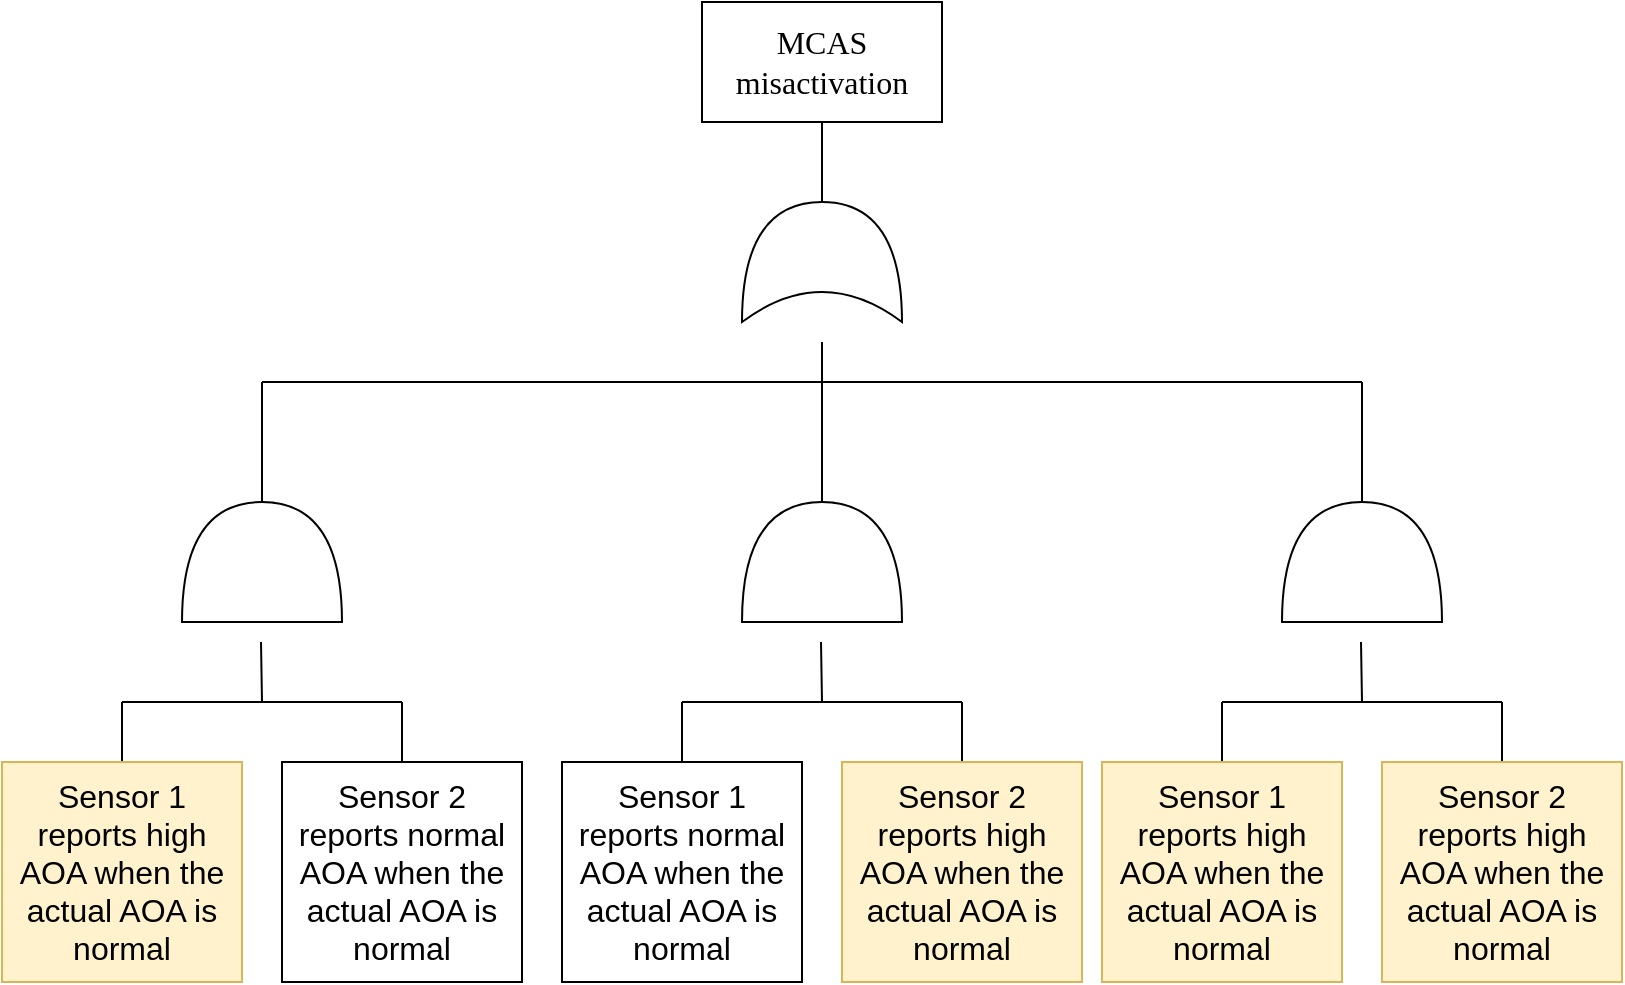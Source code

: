 <mxfile version="24.2.5" type="device" pages="6">
  <diagram id="yz7HEXJvK4F-3w6UdYOl" name="第 1 页">
    <mxGraphModel dx="1242" dy="750" grid="1" gridSize="10" guides="1" tooltips="1" connect="1" arrows="1" fold="1" page="1" pageScale="1" pageWidth="827" pageHeight="1169" math="0" shadow="0">
      <root>
        <mxCell id="0" />
        <mxCell id="1" parent="0" />
        <mxCell id="16" style="edgeStyle=none;html=1;exitX=1;exitY=0.5;exitDx=0;exitDy=0;exitPerimeter=0;endArrow=none;endFill=0;" parent="1" source="2" edge="1">
          <mxGeometry relative="1" as="geometry">
            <mxPoint x="420" y="90" as="targetPoint" />
          </mxGeometry>
        </mxCell>
        <mxCell id="2" value="" style="shape=xor;whiteSpace=wrap;html=1;direction=north;" parent="1" vertex="1">
          <mxGeometry x="380" y="130" width="80" height="60" as="geometry" />
        </mxCell>
        <mxCell id="5" style="edgeStyle=none;html=1;exitX=1;exitY=0.5;exitDx=0;exitDy=0;exitPerimeter=0;endArrow=none;endFill=0;" parent="1" source="3" edge="1">
          <mxGeometry relative="1" as="geometry">
            <mxPoint x="140" y="220" as="targetPoint" />
          </mxGeometry>
        </mxCell>
        <mxCell id="3" value="" style="shape=or;whiteSpace=wrap;html=1;direction=north;" parent="1" vertex="1">
          <mxGeometry x="100" y="280" width="80" height="60" as="geometry" />
        </mxCell>
        <mxCell id="7" value="" style="endArrow=none;html=1;" parent="1" edge="1">
          <mxGeometry width="50" height="50" relative="1" as="geometry">
            <mxPoint x="140" y="220" as="sourcePoint" />
            <mxPoint x="690" y="220" as="targetPoint" />
          </mxGeometry>
        </mxCell>
        <mxCell id="13" style="edgeStyle=none;html=1;exitX=1;exitY=0.5;exitDx=0;exitDy=0;exitPerimeter=0;endArrow=none;endFill=0;" parent="1" source="12" edge="1">
          <mxGeometry relative="1" as="geometry">
            <mxPoint x="690" y="220" as="targetPoint" />
          </mxGeometry>
        </mxCell>
        <mxCell id="12" value="" style="shape=or;whiteSpace=wrap;html=1;direction=north;" parent="1" vertex="1">
          <mxGeometry x="650" y="280" width="80" height="60" as="geometry" />
        </mxCell>
        <mxCell id="15" style="edgeStyle=none;html=1;exitX=1;exitY=0.5;exitDx=0;exitDy=0;exitPerimeter=0;endArrow=none;endFill=0;" parent="1" source="14" edge="1">
          <mxGeometry relative="1" as="geometry">
            <mxPoint x="420" y="200" as="targetPoint" />
          </mxGeometry>
        </mxCell>
        <mxCell id="14" value="" style="shape=or;whiteSpace=wrap;html=1;direction=north;" parent="1" vertex="1">
          <mxGeometry x="380" y="280" width="80" height="60" as="geometry" />
        </mxCell>
        <mxCell id="17" value="&lt;div style=&quot;&quot;&gt;&lt;span style=&quot;font-size: 12pt; font-family: Calibri;&quot;&gt;MCAS mis&lt;/span&gt;&lt;span style=&quot;font-family: Calibri; font-size: 12pt;&quot;&gt;activation&lt;/span&gt;&lt;/div&gt;" style="rounded=0;whiteSpace=wrap;html=1;align=center;" parent="1" vertex="1">
          <mxGeometry x="360" y="30" width="120" height="60" as="geometry" />
        </mxCell>
        <mxCell id="19" style="edgeStyle=none;html=1;exitX=0.5;exitY=0;exitDx=0;exitDy=0;endArrow=none;endFill=0;" parent="1" source="18" edge="1">
          <mxGeometry relative="1" as="geometry">
            <mxPoint x="70" y="380" as="targetPoint" />
          </mxGeometry>
        </mxCell>
        <mxCell id="18" value="&lt;font style=&quot;font-size: 16px;&quot;&gt;Sensor 1 reports high AOA when the actual AOA is normal&lt;/font&gt;" style="rounded=0;whiteSpace=wrap;html=1;fillColor=#fff2cc;strokeColor=#d6b656;" parent="1" vertex="1">
          <mxGeometry x="10" y="410" width="120" height="110" as="geometry" />
        </mxCell>
        <mxCell id="20" value="" style="endArrow=none;html=1;" parent="1" edge="1">
          <mxGeometry width="50" height="50" relative="1" as="geometry">
            <mxPoint x="70" y="380" as="sourcePoint" />
            <mxPoint x="210" y="380" as="targetPoint" />
            <Array as="points">
              <mxPoint x="140" y="380" />
            </Array>
          </mxGeometry>
        </mxCell>
        <mxCell id="22" style="edgeStyle=none;html=1;exitX=0.5;exitY=0;exitDx=0;exitDy=0;endArrow=none;endFill=0;" parent="1" source="21" edge="1">
          <mxGeometry relative="1" as="geometry">
            <mxPoint x="210" y="380" as="targetPoint" />
          </mxGeometry>
        </mxCell>
        <mxCell id="21" value="&lt;span style=&quot;font-size: 16px;&quot;&gt;Sensor 2 reports normal AOA when the actual AOA is normal&lt;/span&gt;" style="rounded=0;whiteSpace=wrap;html=1;" parent="1" vertex="1">
          <mxGeometry x="150" y="410" width="120" height="110" as="geometry" />
        </mxCell>
        <mxCell id="25" value="" style="endArrow=none;html=1;" parent="1" edge="1">
          <mxGeometry width="50" height="50" relative="1" as="geometry">
            <mxPoint x="140" y="380" as="sourcePoint" />
            <mxPoint x="139.5" y="350" as="targetPoint" />
          </mxGeometry>
        </mxCell>
        <mxCell id="32" style="edgeStyle=none;html=1;exitX=0.5;exitY=0;exitDx=0;exitDy=0;endArrow=none;endFill=0;" parent="1" source="33" edge="1">
          <mxGeometry relative="1" as="geometry">
            <mxPoint x="620" y="380" as="targetPoint" />
          </mxGeometry>
        </mxCell>
        <mxCell id="33" value="&lt;span style=&quot;font-size: 16px;&quot;&gt;Sensor 1 reports high AOA when the actual AOA is normal&lt;/span&gt;" style="rounded=0;whiteSpace=wrap;html=1;fillColor=#fff2cc;strokeColor=#d6b656;" parent="1" vertex="1">
          <mxGeometry x="560" y="410" width="120" height="110" as="geometry" />
        </mxCell>
        <mxCell id="34" value="" style="endArrow=none;html=1;" parent="1" edge="1">
          <mxGeometry width="50" height="50" relative="1" as="geometry">
            <mxPoint x="620" y="380" as="sourcePoint" />
            <mxPoint x="760" y="380" as="targetPoint" />
            <Array as="points">
              <mxPoint x="690" y="380" />
            </Array>
          </mxGeometry>
        </mxCell>
        <mxCell id="35" style="edgeStyle=none;html=1;exitX=0.5;exitY=0;exitDx=0;exitDy=0;endArrow=none;endFill=0;" parent="1" source="36" edge="1">
          <mxGeometry relative="1" as="geometry">
            <mxPoint x="760" y="380" as="targetPoint" />
          </mxGeometry>
        </mxCell>
        <mxCell id="36" value="&lt;span style=&quot;font-size: 16px;&quot;&gt;Sensor 2 reports high AOA when the actual AOA is normal&lt;/span&gt;" style="rounded=0;whiteSpace=wrap;html=1;fillColor=#fff2cc;strokeColor=#d6b656;" parent="1" vertex="1">
          <mxGeometry x="700" y="410" width="120" height="110" as="geometry" />
        </mxCell>
        <mxCell id="37" value="" style="endArrow=none;html=1;" parent="1" edge="1">
          <mxGeometry width="50" height="50" relative="1" as="geometry">
            <mxPoint x="690" y="380" as="sourcePoint" />
            <mxPoint x="689.5" y="350" as="targetPoint" />
          </mxGeometry>
        </mxCell>
        <mxCell id="43" style="edgeStyle=none;html=1;exitX=0.5;exitY=0;exitDx=0;exitDy=0;endArrow=none;endFill=0;" parent="1" source="44" edge="1">
          <mxGeometry relative="1" as="geometry">
            <mxPoint x="350" y="380" as="targetPoint" />
          </mxGeometry>
        </mxCell>
        <mxCell id="44" value="&lt;span style=&quot;font-size: 16px;&quot;&gt;Sensor 1 reports normal AOA when the actual AOA is normal&lt;/span&gt;" style="rounded=0;whiteSpace=wrap;html=1;" parent="1" vertex="1">
          <mxGeometry x="290" y="410" width="120" height="110" as="geometry" />
        </mxCell>
        <mxCell id="45" value="" style="endArrow=none;html=1;" parent="1" edge="1">
          <mxGeometry width="50" height="50" relative="1" as="geometry">
            <mxPoint x="350" y="380" as="sourcePoint" />
            <mxPoint x="490" y="380" as="targetPoint" />
            <Array as="points">
              <mxPoint x="420" y="380" />
            </Array>
          </mxGeometry>
        </mxCell>
        <mxCell id="46" style="edgeStyle=none;html=1;exitX=0.5;exitY=0;exitDx=0;exitDy=0;endArrow=none;endFill=0;" parent="1" source="47" edge="1">
          <mxGeometry relative="1" as="geometry">
            <mxPoint x="490" y="380" as="targetPoint" />
          </mxGeometry>
        </mxCell>
        <mxCell id="47" value="&lt;span style=&quot;font-size: 16px;&quot;&gt;Sensor 2 reports high AOA when the actual AOA is normal&lt;/span&gt;" style="rounded=0;whiteSpace=wrap;html=1;fillColor=#fff2cc;strokeColor=#d6b656;" parent="1" vertex="1">
          <mxGeometry x="430" y="410" width="120" height="110" as="geometry" />
        </mxCell>
        <mxCell id="48" value="" style="endArrow=none;html=1;" parent="1" edge="1">
          <mxGeometry width="50" height="50" relative="1" as="geometry">
            <mxPoint x="420" y="380" as="sourcePoint" />
            <mxPoint x="419.5" y="350" as="targetPoint" />
          </mxGeometry>
        </mxCell>
      </root>
    </mxGraphModel>
  </diagram>
  <diagram id="DCsWwa_DFI6U8Z5NdRGg" name="第 2 页">
    <mxGraphModel dx="1242" dy="750" grid="1" gridSize="10" guides="1" tooltips="1" connect="1" arrows="1" fold="1" page="1" pageScale="1" pageWidth="827" pageHeight="1169" math="0" shadow="0">
      <root>
        <mxCell id="0" />
        <mxCell id="1" parent="0" />
        <mxCell id="lLhUIIlcx3mO_iw_Zd8W-1" style="edgeStyle=none;html=1;exitX=1;exitY=0.5;exitDx=0;exitDy=0;exitPerimeter=0;endArrow=none;endFill=0;" parent="1" source="lLhUIIlcx3mO_iw_Zd8W-9" edge="1">
          <mxGeometry relative="1" as="geometry">
            <mxPoint x="420" y="240" as="targetPoint" />
            <mxPoint x="420" y="130" as="sourcePoint" />
          </mxGeometry>
        </mxCell>
        <mxCell id="lLhUIIlcx3mO_iw_Zd8W-9" value="" style="shape=or;whiteSpace=wrap;html=1;direction=north;" parent="1" vertex="1">
          <mxGeometry x="380" y="280" width="80" height="60" as="geometry" />
        </mxCell>
        <mxCell id="lLhUIIlcx3mO_iw_Zd8W-10" value="&lt;div style=&quot;&quot;&gt;&lt;span style=&quot;font-size: 12pt; font-family: Calibri;&quot;&gt;MCAS mis&lt;/span&gt;&lt;span style=&quot;font-family: Calibri; font-size: 12pt;&quot;&gt;activation&lt;/span&gt;&lt;/div&gt;" style="rounded=0;whiteSpace=wrap;html=1;align=center;" parent="1" vertex="1">
          <mxGeometry x="360" y="170" width="120" height="60" as="geometry" />
        </mxCell>
        <mxCell id="lLhUIIlcx3mO_iw_Zd8W-22" style="edgeStyle=none;html=1;exitX=0.5;exitY=0;exitDx=0;exitDy=0;endArrow=none;endFill=0;" parent="1" source="lLhUIIlcx3mO_iw_Zd8W-23" edge="1">
          <mxGeometry relative="1" as="geometry">
            <mxPoint x="350" y="380" as="targetPoint" />
          </mxGeometry>
        </mxCell>
        <mxCell id="lLhUIIlcx3mO_iw_Zd8W-23" value="&lt;span style=&quot;font-size: 16px;&quot;&gt;Sensor 1 reports high AOA when the actual AOA is normal&lt;/span&gt;" style="rounded=0;whiteSpace=wrap;html=1;fillColor=#fff2cc;strokeColor=#d6b656;" parent="1" vertex="1">
          <mxGeometry x="290" y="410" width="120" height="110" as="geometry" />
        </mxCell>
        <mxCell id="lLhUIIlcx3mO_iw_Zd8W-24" value="" style="endArrow=none;html=1;" parent="1" edge="1">
          <mxGeometry width="50" height="50" relative="1" as="geometry">
            <mxPoint x="350" y="380" as="sourcePoint" />
            <mxPoint x="490" y="380" as="targetPoint" />
            <Array as="points">
              <mxPoint x="420" y="380" />
            </Array>
          </mxGeometry>
        </mxCell>
        <mxCell id="lLhUIIlcx3mO_iw_Zd8W-25" style="edgeStyle=none;html=1;exitX=0.5;exitY=0;exitDx=0;exitDy=0;endArrow=none;endFill=0;" parent="1" source="lLhUIIlcx3mO_iw_Zd8W-26" edge="1">
          <mxGeometry relative="1" as="geometry">
            <mxPoint x="490" y="380" as="targetPoint" />
          </mxGeometry>
        </mxCell>
        <mxCell id="lLhUIIlcx3mO_iw_Zd8W-26" value="&lt;span style=&quot;font-size: 16px;&quot;&gt;Sensor 2 reports high AOA when the actual AOA is normal&lt;/span&gt;" style="rounded=0;whiteSpace=wrap;html=1;fillColor=#fff2cc;strokeColor=#d6b656;" parent="1" vertex="1">
          <mxGeometry x="430" y="410" width="120" height="110" as="geometry" />
        </mxCell>
        <mxCell id="lLhUIIlcx3mO_iw_Zd8W-27" value="" style="endArrow=none;html=1;" parent="1" edge="1">
          <mxGeometry width="50" height="50" relative="1" as="geometry">
            <mxPoint x="420" y="380" as="sourcePoint" />
            <mxPoint x="419.5" y="350" as="targetPoint" />
          </mxGeometry>
        </mxCell>
      </root>
    </mxGraphModel>
  </diagram>
  <diagram id="4rqomePe5chbL3oORIlc" name="第 3 页">
    <mxGraphModel dx="1242" dy="750" grid="1" gridSize="10" guides="1" tooltips="1" connect="1" arrows="1" fold="1" page="1" pageScale="1" pageWidth="827" pageHeight="1169" math="0" shadow="0">
      <root>
        <mxCell id="0" />
        <mxCell id="1" parent="0" />
        <mxCell id="Rg4v0fNP_BCQc1RvuC7_-1" style="edgeStyle=none;html=1;exitX=1;exitY=0.5;exitDx=0;exitDy=0;exitPerimeter=0;endArrow=none;endFill=0;" parent="1" source="Rg4v0fNP_BCQc1RvuC7_-2" edge="1">
          <mxGeometry relative="1" as="geometry">
            <mxPoint x="420" y="240" as="targetPoint" />
            <mxPoint x="420" y="130" as="sourcePoint" />
          </mxGeometry>
        </mxCell>
        <mxCell id="Rg4v0fNP_BCQc1RvuC7_-2" value="" style="shape=or;whiteSpace=wrap;html=1;direction=north;" parent="1" vertex="1">
          <mxGeometry x="380" y="280" width="80" height="60" as="geometry" />
        </mxCell>
        <mxCell id="Rg4v0fNP_BCQc1RvuC7_-3" value="&lt;div style=&quot;&quot;&gt;&lt;div&gt;&lt;font style=&quot;font-size: 16px;&quot;&gt;MCAS fails to activate when needed&lt;/font&gt;&lt;/div&gt;&lt;/div&gt;" style="rounded=0;whiteSpace=wrap;html=1;align=center;" parent="1" vertex="1">
          <mxGeometry x="360" y="170" width="120" height="60" as="geometry" />
        </mxCell>
        <mxCell id="Rg4v0fNP_BCQc1RvuC7_-4" style="edgeStyle=none;html=1;exitX=0.5;exitY=0;exitDx=0;exitDy=0;endArrow=none;endFill=0;" parent="1" source="Rg4v0fNP_BCQc1RvuC7_-5" edge="1">
          <mxGeometry relative="1" as="geometry">
            <mxPoint x="350" y="380" as="targetPoint" />
          </mxGeometry>
        </mxCell>
        <mxCell id="Rg4v0fNP_BCQc1RvuC7_-5" value="&lt;span style=&quot;font-size: 16px;&quot;&gt;Sensor 1 reports low AOA when the actual AOA is high&lt;/span&gt;" style="rounded=0;whiteSpace=wrap;html=1;fillColor=#fff2cc;strokeColor=#d6b656;" parent="1" vertex="1">
          <mxGeometry x="290" y="410" width="120" height="110" as="geometry" />
        </mxCell>
        <mxCell id="Rg4v0fNP_BCQc1RvuC7_-6" value="" style="endArrow=none;html=1;" parent="1" edge="1">
          <mxGeometry width="50" height="50" relative="1" as="geometry">
            <mxPoint x="350" y="380" as="sourcePoint" />
            <mxPoint x="490" y="380" as="targetPoint" />
            <Array as="points">
              <mxPoint x="420" y="380" />
            </Array>
          </mxGeometry>
        </mxCell>
        <mxCell id="Rg4v0fNP_BCQc1RvuC7_-7" style="edgeStyle=none;html=1;exitX=0.5;exitY=0;exitDx=0;exitDy=0;endArrow=none;endFill=0;" parent="1" source="Rg4v0fNP_BCQc1RvuC7_-8" edge="1">
          <mxGeometry relative="1" as="geometry">
            <mxPoint x="490" y="380" as="targetPoint" />
          </mxGeometry>
        </mxCell>
        <mxCell id="Rg4v0fNP_BCQc1RvuC7_-8" value="&lt;span style=&quot;font-size: 16px;&quot;&gt;Sensor 2 reports low AOA when the actual AOA is high&lt;/span&gt;" style="rounded=0;whiteSpace=wrap;html=1;fillColor=#fff2cc;strokeColor=#d6b656;" parent="1" vertex="1">
          <mxGeometry x="430" y="410" width="120" height="110" as="geometry" />
        </mxCell>
        <mxCell id="Rg4v0fNP_BCQc1RvuC7_-9" value="" style="endArrow=none;html=1;" parent="1" edge="1">
          <mxGeometry width="50" height="50" relative="1" as="geometry">
            <mxPoint x="420" y="380" as="sourcePoint" />
            <mxPoint x="419.5" y="350" as="targetPoint" />
          </mxGeometry>
        </mxCell>
      </root>
    </mxGraphModel>
  </diagram>
  <diagram id="HeDFmOdVfFomlvLnGKRc" name="第 4 页">
    <mxGraphModel dx="1242" dy="750" grid="1" gridSize="10" guides="1" tooltips="1" connect="1" arrows="1" fold="1" page="1" pageScale="1" pageWidth="827" pageHeight="1169" math="0" shadow="0">
      <root>
        <mxCell id="0" />
        <mxCell id="1" parent="0" />
        <mxCell id="ooqQTWMtbxIb9snkP9p6-1" style="edgeStyle=none;html=1;exitX=1;exitY=0.5;exitDx=0;exitDy=0;exitPerimeter=0;endArrow=none;endFill=0;" parent="1" source="ooqQTWMtbxIb9snkP9p6-2" edge="1">
          <mxGeometry relative="1" as="geometry">
            <mxPoint x="420" y="90" as="targetPoint" />
          </mxGeometry>
        </mxCell>
        <mxCell id="ooqQTWMtbxIb9snkP9p6-2" value="" style="shape=xor;whiteSpace=wrap;html=1;direction=north;" parent="1" vertex="1">
          <mxGeometry x="380" y="130" width="80" height="60" as="geometry" />
        </mxCell>
        <mxCell id="ooqQTWMtbxIb9snkP9p6-3" style="edgeStyle=none;html=1;exitX=1;exitY=0.5;exitDx=0;exitDy=0;exitPerimeter=0;endArrow=none;endFill=0;" parent="1" source="ooqQTWMtbxIb9snkP9p6-4" edge="1">
          <mxGeometry relative="1" as="geometry">
            <mxPoint x="140" y="220" as="targetPoint" />
          </mxGeometry>
        </mxCell>
        <mxCell id="ooqQTWMtbxIb9snkP9p6-4" value="" style="shape=or;whiteSpace=wrap;html=1;direction=north;" parent="1" vertex="1">
          <mxGeometry x="100" y="280" width="80" height="60" as="geometry" />
        </mxCell>
        <mxCell id="ooqQTWMtbxIb9snkP9p6-5" value="" style="endArrow=none;html=1;" parent="1" edge="1">
          <mxGeometry width="50" height="50" relative="1" as="geometry">
            <mxPoint x="140" y="220" as="sourcePoint" />
            <mxPoint x="690" y="220" as="targetPoint" />
          </mxGeometry>
        </mxCell>
        <mxCell id="ooqQTWMtbxIb9snkP9p6-6" style="edgeStyle=none;html=1;exitX=1;exitY=0.5;exitDx=0;exitDy=0;exitPerimeter=0;endArrow=none;endFill=0;" parent="1" source="ooqQTWMtbxIb9snkP9p6-7" edge="1">
          <mxGeometry relative="1" as="geometry">
            <mxPoint x="690" y="220" as="targetPoint" />
          </mxGeometry>
        </mxCell>
        <mxCell id="ooqQTWMtbxIb9snkP9p6-7" value="" style="shape=or;whiteSpace=wrap;html=1;direction=north;" parent="1" vertex="1">
          <mxGeometry x="650" y="280" width="80" height="60" as="geometry" />
        </mxCell>
        <mxCell id="ooqQTWMtbxIb9snkP9p6-8" style="edgeStyle=none;html=1;exitX=1;exitY=0.5;exitDx=0;exitDy=0;exitPerimeter=0;endArrow=none;endFill=0;" parent="1" source="ooqQTWMtbxIb9snkP9p6-9" edge="1">
          <mxGeometry relative="1" as="geometry">
            <mxPoint x="420" y="200" as="targetPoint" />
          </mxGeometry>
        </mxCell>
        <mxCell id="ooqQTWMtbxIb9snkP9p6-9" value="" style="shape=or;whiteSpace=wrap;html=1;direction=north;" parent="1" vertex="1">
          <mxGeometry x="380" y="280" width="80" height="60" as="geometry" />
        </mxCell>
        <mxCell id="ooqQTWMtbxIb9snkP9p6-10" value="&lt;div style=&quot;&quot;&gt;&lt;span style=&quot;font-size: 16px;&quot;&gt;MCAS fails to activate when needed&lt;/span&gt;&lt;br&gt;&lt;/div&gt;" style="rounded=0;whiteSpace=wrap;html=1;align=center;" parent="1" vertex="1">
          <mxGeometry x="360" y="30" width="120" height="60" as="geometry" />
        </mxCell>
        <mxCell id="ooqQTWMtbxIb9snkP9p6-11" style="edgeStyle=none;html=1;exitX=0.5;exitY=0;exitDx=0;exitDy=0;endArrow=none;endFill=0;" parent="1" source="ooqQTWMtbxIb9snkP9p6-12" edge="1">
          <mxGeometry relative="1" as="geometry">
            <mxPoint x="70" y="380" as="targetPoint" />
          </mxGeometry>
        </mxCell>
        <mxCell id="ooqQTWMtbxIb9snkP9p6-12" value="&lt;font style=&quot;font-size: 16px;&quot;&gt;Sensor 1 reports low AOA when the actual AOA is high&lt;/font&gt;" style="rounded=0;whiteSpace=wrap;html=1;fillColor=#fff2cc;strokeColor=#d6b656;" parent="1" vertex="1">
          <mxGeometry x="10" y="410" width="120" height="110" as="geometry" />
        </mxCell>
        <mxCell id="ooqQTWMtbxIb9snkP9p6-13" value="" style="endArrow=none;html=1;" parent="1" edge="1">
          <mxGeometry width="50" height="50" relative="1" as="geometry">
            <mxPoint x="70" y="380" as="sourcePoint" />
            <mxPoint x="210" y="380" as="targetPoint" />
            <Array as="points">
              <mxPoint x="140" y="380" />
            </Array>
          </mxGeometry>
        </mxCell>
        <mxCell id="ooqQTWMtbxIb9snkP9p6-14" style="edgeStyle=none;html=1;exitX=0.5;exitY=0;exitDx=0;exitDy=0;endArrow=none;endFill=0;" parent="1" source="ooqQTWMtbxIb9snkP9p6-15" edge="1">
          <mxGeometry relative="1" as="geometry">
            <mxPoint x="210" y="380" as="targetPoint" />
          </mxGeometry>
        </mxCell>
        <mxCell id="ooqQTWMtbxIb9snkP9p6-15" value="&lt;span style=&quot;font-size: 16px;&quot;&gt;Sensor 2 reports high AOA when the actual AOA is high&lt;/span&gt;" style="rounded=0;whiteSpace=wrap;html=1;" parent="1" vertex="1">
          <mxGeometry x="150" y="410" width="120" height="110" as="geometry" />
        </mxCell>
        <mxCell id="ooqQTWMtbxIb9snkP9p6-16" value="" style="endArrow=none;html=1;" parent="1" edge="1">
          <mxGeometry width="50" height="50" relative="1" as="geometry">
            <mxPoint x="140" y="380" as="sourcePoint" />
            <mxPoint x="139.5" y="350" as="targetPoint" />
          </mxGeometry>
        </mxCell>
        <mxCell id="ooqQTWMtbxIb9snkP9p6-17" style="edgeStyle=none;html=1;exitX=0.5;exitY=0;exitDx=0;exitDy=0;endArrow=none;endFill=0;" parent="1" source="ooqQTWMtbxIb9snkP9p6-18" edge="1">
          <mxGeometry relative="1" as="geometry">
            <mxPoint x="620" y="380" as="targetPoint" />
          </mxGeometry>
        </mxCell>
        <mxCell id="ooqQTWMtbxIb9snkP9p6-18" value="&lt;span style=&quot;font-size: 16px;&quot;&gt;Sensor 1 reports low AOA when the actual AOA is high&lt;/span&gt;" style="rounded=0;whiteSpace=wrap;html=1;fillColor=#fff2cc;strokeColor=#d6b656;" parent="1" vertex="1">
          <mxGeometry x="560" y="410" width="120" height="110" as="geometry" />
        </mxCell>
        <mxCell id="ooqQTWMtbxIb9snkP9p6-19" value="" style="endArrow=none;html=1;" parent="1" edge="1">
          <mxGeometry width="50" height="50" relative="1" as="geometry">
            <mxPoint x="620" y="380" as="sourcePoint" />
            <mxPoint x="760" y="380" as="targetPoint" />
            <Array as="points">
              <mxPoint x="690" y="380" />
            </Array>
          </mxGeometry>
        </mxCell>
        <mxCell id="ooqQTWMtbxIb9snkP9p6-20" style="edgeStyle=none;html=1;exitX=0.5;exitY=0;exitDx=0;exitDy=0;endArrow=none;endFill=0;" parent="1" source="ooqQTWMtbxIb9snkP9p6-21" edge="1">
          <mxGeometry relative="1" as="geometry">
            <mxPoint x="760" y="380" as="targetPoint" />
          </mxGeometry>
        </mxCell>
        <mxCell id="ooqQTWMtbxIb9snkP9p6-21" value="&lt;span style=&quot;font-size: 16px;&quot;&gt;Sensor 2 reports low AOA when the actual AOA is high&lt;/span&gt;" style="rounded=0;whiteSpace=wrap;html=1;fillColor=#fff2cc;strokeColor=#d6b656;" parent="1" vertex="1">
          <mxGeometry x="700" y="410" width="120" height="110" as="geometry" />
        </mxCell>
        <mxCell id="ooqQTWMtbxIb9snkP9p6-22" value="" style="endArrow=none;html=1;" parent="1" edge="1">
          <mxGeometry width="50" height="50" relative="1" as="geometry">
            <mxPoint x="690" y="380" as="sourcePoint" />
            <mxPoint x="689.5" y="350" as="targetPoint" />
          </mxGeometry>
        </mxCell>
        <mxCell id="ooqQTWMtbxIb9snkP9p6-23" style="edgeStyle=none;html=1;exitX=0.5;exitY=0;exitDx=0;exitDy=0;endArrow=none;endFill=0;" parent="1" source="ooqQTWMtbxIb9snkP9p6-24" edge="1">
          <mxGeometry relative="1" as="geometry">
            <mxPoint x="350" y="380" as="targetPoint" />
          </mxGeometry>
        </mxCell>
        <mxCell id="ooqQTWMtbxIb9snkP9p6-24" value="&lt;span style=&quot;font-size: 16px;&quot;&gt;Sensor 1 reports high AOA when the actual AOA is high&lt;/span&gt;" style="rounded=0;whiteSpace=wrap;html=1;" parent="1" vertex="1">
          <mxGeometry x="290" y="410" width="120" height="110" as="geometry" />
        </mxCell>
        <mxCell id="ooqQTWMtbxIb9snkP9p6-25" value="" style="endArrow=none;html=1;" parent="1" edge="1">
          <mxGeometry width="50" height="50" relative="1" as="geometry">
            <mxPoint x="350" y="380" as="sourcePoint" />
            <mxPoint x="490" y="380" as="targetPoint" />
            <Array as="points">
              <mxPoint x="420" y="380" />
            </Array>
          </mxGeometry>
        </mxCell>
        <mxCell id="ooqQTWMtbxIb9snkP9p6-26" style="edgeStyle=none;html=1;exitX=0.5;exitY=0;exitDx=0;exitDy=0;endArrow=none;endFill=0;" parent="1" source="ooqQTWMtbxIb9snkP9p6-27" edge="1">
          <mxGeometry relative="1" as="geometry">
            <mxPoint x="490" y="380" as="targetPoint" />
          </mxGeometry>
        </mxCell>
        <mxCell id="ooqQTWMtbxIb9snkP9p6-27" value="&lt;span style=&quot;font-size: 16px;&quot;&gt;Sensor 2 reports low AOA when the actual AOA is high&lt;/span&gt;" style="rounded=0;whiteSpace=wrap;html=1;fillColor=#fff2cc;strokeColor=#d6b656;" parent="1" vertex="1">
          <mxGeometry x="430" y="410" width="120" height="110" as="geometry" />
        </mxCell>
        <mxCell id="ooqQTWMtbxIb9snkP9p6-28" value="" style="endArrow=none;html=1;" parent="1" edge="1">
          <mxGeometry width="50" height="50" relative="1" as="geometry">
            <mxPoint x="420" y="380" as="sourcePoint" />
            <mxPoint x="419.5" y="350" as="targetPoint" />
          </mxGeometry>
        </mxCell>
      </root>
    </mxGraphModel>
  </diagram>
  <diagram id="35jEq9JJzdzXxWC6ID9N" name="第 5 页">
    <mxGraphModel dx="1242" dy="750" grid="1" gridSize="10" guides="1" tooltips="1" connect="1" arrows="1" fold="1" page="1" pageScale="1" pageWidth="1169" pageHeight="827" math="0" shadow="0">
      <root>
        <mxCell id="0" />
        <mxCell id="1" parent="0" />
        <mxCell id="rTTrQQGuH_oWkrhYcCFK-1" style="edgeStyle=none;html=1;exitX=1;exitY=0.5;exitDx=0;exitDy=0;exitPerimeter=0;endArrow=none;endFill=0;" parent="1" source="rTTrQQGuH_oWkrhYcCFK-2" edge="1">
          <mxGeometry relative="1" as="geometry">
            <mxPoint x="585" y="90" as="targetPoint" />
          </mxGeometry>
        </mxCell>
        <mxCell id="__GKiKVY5f5tg2GLm3F9-44" style="edgeStyle=orthogonalEdgeStyle;rounded=0;orthogonalLoop=1;jettySize=auto;html=1;exitX=0.25;exitY=0.5;exitDx=0;exitDy=0;exitPerimeter=0;endArrow=none;endFill=0;" edge="1" parent="1" source="rTTrQQGuH_oWkrhYcCFK-2">
          <mxGeometry relative="1" as="geometry">
            <mxPoint x="585" y="220" as="targetPoint" />
          </mxGeometry>
        </mxCell>
        <mxCell id="rTTrQQGuH_oWkrhYcCFK-2" value="" style="shape=xor;whiteSpace=wrap;html=1;direction=north;" parent="1" vertex="1">
          <mxGeometry x="545" y="130" width="80" height="60" as="geometry" />
        </mxCell>
        <mxCell id="rTTrQQGuH_oWkrhYcCFK-3" style="edgeStyle=none;html=1;exitX=1;exitY=0.5;exitDx=0;exitDy=0;exitPerimeter=0;endArrow=none;endFill=0;" parent="1" source="rTTrQQGuH_oWkrhYcCFK-4" edge="1">
          <mxGeometry relative="1" as="geometry">
            <mxPoint x="210" y="220" as="targetPoint" />
          </mxGeometry>
        </mxCell>
        <mxCell id="rTTrQQGuH_oWkrhYcCFK-4" value="" style="shape=or;whiteSpace=wrap;html=1;direction=north;" parent="1" vertex="1">
          <mxGeometry x="170" y="440" width="80" height="60" as="geometry" />
        </mxCell>
        <mxCell id="rTTrQQGuH_oWkrhYcCFK-5" value="" style="endArrow=none;html=1;" parent="1" edge="1">
          <mxGeometry width="50" height="50" relative="1" as="geometry">
            <mxPoint x="210" y="220" as="sourcePoint" />
            <mxPoint x="950" y="220" as="targetPoint" />
          </mxGeometry>
        </mxCell>
        <mxCell id="rTTrQQGuH_oWkrhYcCFK-6" style="edgeStyle=none;html=1;exitX=1;exitY=0.5;exitDx=0;exitDy=0;exitPerimeter=0;endArrow=none;endFill=0;" parent="1" source="rTTrQQGuH_oWkrhYcCFK-7" edge="1">
          <mxGeometry relative="1" as="geometry">
            <mxPoint x="950" y="220" as="targetPoint" />
          </mxGeometry>
        </mxCell>
        <mxCell id="rTTrQQGuH_oWkrhYcCFK-7" value="" style="shape=or;whiteSpace=wrap;html=1;direction=north;" parent="1" vertex="1">
          <mxGeometry x="910" y="280" width="80" height="60" as="geometry" />
        </mxCell>
        <mxCell id="rTTrQQGuH_oWkrhYcCFK-10" value="&lt;div style=&quot;&quot;&gt;&lt;span style=&quot;font-size: 12pt; font-family: Calibri;&quot;&gt;MCAS mis&lt;/span&gt;&lt;span style=&quot;font-family: Calibri; font-size: 12pt;&quot;&gt;activation&lt;/span&gt;&lt;br&gt;&lt;/div&gt;" style="rounded=0;whiteSpace=wrap;html=1;align=center;" parent="1" vertex="1">
          <mxGeometry x="525" y="30" width="120" height="60" as="geometry" />
        </mxCell>
        <mxCell id="rTTrQQGuH_oWkrhYcCFK-11" style="edgeStyle=none;html=1;exitX=0.5;exitY=0;exitDx=0;exitDy=0;endArrow=none;endFill=0;" parent="1" source="rTTrQQGuH_oWkrhYcCFK-12" edge="1">
          <mxGeometry relative="1" as="geometry">
            <mxPoint x="70" y="540" as="targetPoint" />
          </mxGeometry>
        </mxCell>
        <mxCell id="rTTrQQGuH_oWkrhYcCFK-12" value="&lt;font style=&quot;font-size: 16px;&quot;&gt;Sensor 1 reports high AOA when the actual AOA is normal&lt;/font&gt;" style="rounded=0;whiteSpace=wrap;html=1;fillColor=#fff2cc;strokeColor=#d6b656;" parent="1" vertex="1">
          <mxGeometry x="10" y="570" width="120" height="110" as="geometry" />
        </mxCell>
        <mxCell id="rTTrQQGuH_oWkrhYcCFK-13" value="" style="endArrow=none;html=1;" parent="1" edge="1">
          <mxGeometry width="50" height="50" relative="1" as="geometry">
            <mxPoint x="70" y="540" as="sourcePoint" />
            <mxPoint x="340" y="540" as="targetPoint" />
            <Array as="points">
              <mxPoint x="140" y="540" />
            </Array>
          </mxGeometry>
        </mxCell>
        <mxCell id="rTTrQQGuH_oWkrhYcCFK-14" style="edgeStyle=none;html=1;exitX=0.5;exitY=0;exitDx=0;exitDy=0;endArrow=none;endFill=0;" parent="1" source="rTTrQQGuH_oWkrhYcCFK-15" edge="1">
          <mxGeometry relative="1" as="geometry">
            <mxPoint x="210" y="540" as="targetPoint" />
          </mxGeometry>
        </mxCell>
        <mxCell id="rTTrQQGuH_oWkrhYcCFK-15" value="&lt;span style=&quot;font-size: 16px;&quot;&gt;Sensor 2 reports high AOA when the actual AOA is normal&lt;/span&gt;" style="rounded=0;whiteSpace=wrap;html=1;fillColor=#fff2cc;strokeColor=#d6b656;" parent="1" vertex="1">
          <mxGeometry x="150" y="570" width="120" height="110" as="geometry" />
        </mxCell>
        <mxCell id="rTTrQQGuH_oWkrhYcCFK-16" value="" style="endArrow=none;html=1;" parent="1" edge="1">
          <mxGeometry width="50" height="50" relative="1" as="geometry">
            <mxPoint x="210" y="540" as="sourcePoint" />
            <mxPoint x="209.5" y="510" as="targetPoint" />
          </mxGeometry>
        </mxCell>
        <mxCell id="rTTrQQGuH_oWkrhYcCFK-17" style="edgeStyle=none;html=1;exitX=0.5;exitY=0;exitDx=0;exitDy=0;endArrow=none;endFill=0;" parent="1" source="rTTrQQGuH_oWkrhYcCFK-18" edge="1">
          <mxGeometry relative="1" as="geometry">
            <mxPoint x="950" y="380" as="targetPoint" />
          </mxGeometry>
        </mxCell>
        <mxCell id="rTTrQQGuH_oWkrhYcCFK-18" value="&lt;span style=&quot;font-size: 16px;&quot;&gt;Sensor 2 reports high AOA when the actual AOA is normal&lt;/span&gt;" style="rounded=0;whiteSpace=wrap;html=1;fillColor=#fff2cc;strokeColor=#d6b656;" parent="1" vertex="1">
          <mxGeometry x="890" y="410" width="120" height="110" as="geometry" />
        </mxCell>
        <mxCell id="rTTrQQGuH_oWkrhYcCFK-19" value="" style="endArrow=none;html=1;" parent="1" edge="1">
          <mxGeometry width="50" height="50" relative="1" as="geometry">
            <mxPoint x="820" y="380" as="sourcePoint" />
            <mxPoint x="1090" y="380" as="targetPoint" />
            <Array as="points">
              <mxPoint x="1020" y="380" />
            </Array>
          </mxGeometry>
        </mxCell>
        <mxCell id="rTTrQQGuH_oWkrhYcCFK-20" style="edgeStyle=none;html=1;exitX=0.5;exitY=0;exitDx=0;exitDy=0;endArrow=none;endFill=0;" parent="1" source="rTTrQQGuH_oWkrhYcCFK-21" edge="1">
          <mxGeometry relative="1" as="geometry">
            <mxPoint x="1090" y="380" as="targetPoint" />
          </mxGeometry>
        </mxCell>
        <mxCell id="rTTrQQGuH_oWkrhYcCFK-21" value="&lt;span style=&quot;font-size: 16px;&quot;&gt;Sensor 3 reports high AOA when the actual AOA is normal&lt;/span&gt;" style="rounded=0;whiteSpace=wrap;html=1;fillColor=#fff2cc;strokeColor=#d6b656;" parent="1" vertex="1">
          <mxGeometry x="1030" y="410" width="120" height="110" as="geometry" />
        </mxCell>
        <mxCell id="rTTrQQGuH_oWkrhYcCFK-22" value="" style="endArrow=none;html=1;" parent="1" edge="1">
          <mxGeometry width="50" height="50" relative="1" as="geometry">
            <mxPoint x="950" y="380" as="sourcePoint" />
            <mxPoint x="949.5" y="350" as="targetPoint" />
          </mxGeometry>
        </mxCell>
        <mxCell id="pOLnThF-H6rozqzxyhoK-1" style="edgeStyle=none;html=1;exitX=0.5;exitY=0;exitDx=0;exitDy=0;endArrow=none;endFill=0;" parent="1" source="pOLnThF-H6rozqzxyhoK-2" edge="1">
          <mxGeometry relative="1" as="geometry">
            <mxPoint x="340" y="540" as="targetPoint" />
          </mxGeometry>
        </mxCell>
        <mxCell id="pOLnThF-H6rozqzxyhoK-2" value="&lt;font style=&quot;font-size: 16px;&quot;&gt;Sensor 3 reports normal AOA when the actual AOA is normal&lt;/font&gt;" style="rounded=0;whiteSpace=wrap;html=1;" parent="1" vertex="1">
          <mxGeometry x="280" y="570" width="120" height="110" as="geometry" />
        </mxCell>
        <mxCell id="pOLnThF-H6rozqzxyhoK-3" style="edgeStyle=none;html=1;exitX=0.5;exitY=0;exitDx=0;exitDy=0;endArrow=none;endFill=0;" parent="1" source="pOLnThF-H6rozqzxyhoK-4" edge="1">
          <mxGeometry relative="1" as="geometry">
            <mxPoint x="820" y="380" as="targetPoint" />
          </mxGeometry>
        </mxCell>
        <mxCell id="pOLnThF-H6rozqzxyhoK-4" value="&lt;span style=&quot;font-size: 16px;&quot;&gt;Sensor 1 reports high AOA when the actual AOA is normal&lt;/span&gt;" style="rounded=0;whiteSpace=wrap;html=1;fillColor=#fff2cc;strokeColor=#d6b656;" parent="1" vertex="1">
          <mxGeometry x="760" y="410" width="120" height="110" as="geometry" />
        </mxCell>
        <mxCell id="__GKiKVY5f5tg2GLm3F9-24" style="edgeStyle=none;html=1;exitX=1;exitY=0.5;exitDx=0;exitDy=0;exitPerimeter=0;endArrow=none;endFill=0;" edge="1" parent="1" source="__GKiKVY5f5tg2GLm3F9-25">
          <mxGeometry relative="1" as="geometry">
            <mxPoint x="475" y="220" as="targetPoint" />
          </mxGeometry>
        </mxCell>
        <mxCell id="__GKiKVY5f5tg2GLm3F9-25" value="" style="shape=or;whiteSpace=wrap;html=1;direction=north;" vertex="1" parent="1">
          <mxGeometry x="435" y="280" width="80" height="60" as="geometry" />
        </mxCell>
        <mxCell id="__GKiKVY5f5tg2GLm3F9-26" style="edgeStyle=none;html=1;exitX=0.5;exitY=0;exitDx=0;exitDy=0;endArrow=none;endFill=0;" edge="1" parent="1" source="__GKiKVY5f5tg2GLm3F9-27">
          <mxGeometry relative="1" as="geometry">
            <mxPoint x="335" y="380" as="targetPoint" />
          </mxGeometry>
        </mxCell>
        <mxCell id="__GKiKVY5f5tg2GLm3F9-27" value="&lt;font style=&quot;font-size: 16px;&quot;&gt;Sensor 1 reports high AOA when the actual AOA is normal&lt;/font&gt;" style="rounded=0;whiteSpace=wrap;html=1;fillColor=#fff2cc;strokeColor=#d6b656;" vertex="1" parent="1">
          <mxGeometry x="275" y="410" width="120" height="110" as="geometry" />
        </mxCell>
        <mxCell id="__GKiKVY5f5tg2GLm3F9-28" value="" style="endArrow=none;html=1;" edge="1" parent="1">
          <mxGeometry width="50" height="50" relative="1" as="geometry">
            <mxPoint x="335" y="380" as="sourcePoint" />
            <mxPoint x="605" y="380" as="targetPoint" />
            <Array as="points">
              <mxPoint x="405" y="380" />
            </Array>
          </mxGeometry>
        </mxCell>
        <mxCell id="__GKiKVY5f5tg2GLm3F9-29" style="edgeStyle=none;html=1;exitX=0.5;exitY=0;exitDx=0;exitDy=0;endArrow=none;endFill=0;" edge="1" parent="1" source="__GKiKVY5f5tg2GLm3F9-30">
          <mxGeometry relative="1" as="geometry">
            <mxPoint x="475" y="380" as="targetPoint" />
          </mxGeometry>
        </mxCell>
        <mxCell id="__GKiKVY5f5tg2GLm3F9-30" value="&lt;span style=&quot;font-size: 16px;&quot;&gt;Sensor 2 reports normal AOA when the actual AOA is normal&lt;/span&gt;" style="rounded=0;whiteSpace=wrap;html=1;" vertex="1" parent="1">
          <mxGeometry x="415" y="410" width="120" height="110" as="geometry" />
        </mxCell>
        <mxCell id="__GKiKVY5f5tg2GLm3F9-31" value="" style="endArrow=none;html=1;" edge="1" parent="1">
          <mxGeometry width="50" height="50" relative="1" as="geometry">
            <mxPoint x="475" y="380" as="sourcePoint" />
            <mxPoint x="474.5" y="350" as="targetPoint" />
          </mxGeometry>
        </mxCell>
        <mxCell id="__GKiKVY5f5tg2GLm3F9-32" style="edgeStyle=none;html=1;exitX=0.5;exitY=0;exitDx=0;exitDy=0;endArrow=none;endFill=0;" edge="1" parent="1" source="__GKiKVY5f5tg2GLm3F9-33">
          <mxGeometry relative="1" as="geometry">
            <mxPoint x="605" y="380" as="targetPoint" />
          </mxGeometry>
        </mxCell>
        <mxCell id="__GKiKVY5f5tg2GLm3F9-33" value="&lt;font style=&quot;font-size: 16px;&quot;&gt;Sensor 3 reports high AOA when the actual AOA is normal&lt;/font&gt;" style="rounded=0;whiteSpace=wrap;html=1;fillColor=#fff2cc;strokeColor=#d6b656;" vertex="1" parent="1">
          <mxGeometry x="545" y="410" width="120" height="110" as="geometry" />
        </mxCell>
        <mxCell id="__GKiKVY5f5tg2GLm3F9-34" value="" style="shape=or;whiteSpace=wrap;html=1;direction=north;" vertex="1" parent="1">
          <mxGeometry x="670" y="440" width="80" height="60" as="geometry" />
        </mxCell>
        <mxCell id="__GKiKVY5f5tg2GLm3F9-35" style="edgeStyle=none;html=1;exitX=0.5;exitY=0;exitDx=0;exitDy=0;endArrow=none;endFill=0;" edge="1" parent="1" source="__GKiKVY5f5tg2GLm3F9-36">
          <mxGeometry relative="1" as="geometry">
            <mxPoint x="570" y="540" as="targetPoint" />
          </mxGeometry>
        </mxCell>
        <mxCell id="__GKiKVY5f5tg2GLm3F9-36" value="&lt;font style=&quot;font-size: 16px;&quot;&gt;Sensor 1 reports normal AOA when the actual AOA is normal&lt;/font&gt;" style="rounded=0;whiteSpace=wrap;html=1;" vertex="1" parent="1">
          <mxGeometry x="510" y="570" width="120" height="110" as="geometry" />
        </mxCell>
        <mxCell id="__GKiKVY5f5tg2GLm3F9-37" value="" style="endArrow=none;html=1;" edge="1" parent="1">
          <mxGeometry width="50" height="50" relative="1" as="geometry">
            <mxPoint x="570" y="540" as="sourcePoint" />
            <mxPoint x="840" y="540" as="targetPoint" />
            <Array as="points">
              <mxPoint x="640" y="540" />
            </Array>
          </mxGeometry>
        </mxCell>
        <mxCell id="__GKiKVY5f5tg2GLm3F9-38" style="edgeStyle=none;html=1;exitX=0.5;exitY=0;exitDx=0;exitDy=0;endArrow=none;endFill=0;" edge="1" parent="1" source="__GKiKVY5f5tg2GLm3F9-39">
          <mxGeometry relative="1" as="geometry">
            <mxPoint x="710" y="540" as="targetPoint" />
          </mxGeometry>
        </mxCell>
        <mxCell id="__GKiKVY5f5tg2GLm3F9-39" value="&lt;span style=&quot;font-size: 16px;&quot;&gt;Sensor 2 reports high AOA when the actual AOA is normal&lt;/span&gt;" style="rounded=0;whiteSpace=wrap;html=1;fillColor=#fff2cc;strokeColor=#d6b656;" vertex="1" parent="1">
          <mxGeometry x="650" y="570" width="120" height="110" as="geometry" />
        </mxCell>
        <mxCell id="__GKiKVY5f5tg2GLm3F9-40" value="" style="endArrow=none;html=1;" edge="1" parent="1">
          <mxGeometry width="50" height="50" relative="1" as="geometry">
            <mxPoint x="710" y="540" as="sourcePoint" />
            <mxPoint x="709.5" y="510" as="targetPoint" />
          </mxGeometry>
        </mxCell>
        <mxCell id="__GKiKVY5f5tg2GLm3F9-41" style="edgeStyle=none;html=1;exitX=0.5;exitY=0;exitDx=0;exitDy=0;endArrow=none;endFill=0;" edge="1" parent="1" source="__GKiKVY5f5tg2GLm3F9-42">
          <mxGeometry relative="1" as="geometry">
            <mxPoint x="840" y="540" as="targetPoint" />
          </mxGeometry>
        </mxCell>
        <mxCell id="__GKiKVY5f5tg2GLm3F9-42" value="&lt;font style=&quot;font-size: 16px;&quot;&gt;Sensor 3 reports high AOA when the actual AOA is normal&lt;/font&gt;" style="rounded=0;whiteSpace=wrap;html=1;fillColor=#fff2cc;strokeColor=#d6b656;" vertex="1" parent="1">
          <mxGeometry x="780" y="570" width="120" height="110" as="geometry" />
        </mxCell>
        <mxCell id="__GKiKVY5f5tg2GLm3F9-43" style="edgeStyle=none;html=1;exitX=1;exitY=0.5;exitDx=0;exitDy=0;exitPerimeter=0;endArrow=none;endFill=0;" edge="1" parent="1">
          <mxGeometry relative="1" as="geometry">
            <mxPoint x="710" y="220" as="targetPoint" />
            <mxPoint x="709.5" y="440" as="sourcePoint" />
          </mxGeometry>
        </mxCell>
      </root>
    </mxGraphModel>
  </diagram>
  <diagram id="87UlVklSoNH-U455Fh50" name="第 6 页">
    <mxGraphModel dx="1242" dy="750" grid="1" gridSize="10" guides="1" tooltips="1" connect="1" arrows="1" fold="1" page="1" pageScale="1" pageWidth="1169" pageHeight="827" math="0" shadow="0">
      <root>
        <mxCell id="0" />
        <mxCell id="1" parent="0" />
        <mxCell id="H7VypUr3a_9EuRNB0vnS-1" style="edgeStyle=none;html=1;exitX=1;exitY=0.5;exitDx=0;exitDy=0;exitPerimeter=0;endArrow=none;endFill=0;" edge="1" parent="1" source="H7VypUr3a_9EuRNB0vnS-3">
          <mxGeometry relative="1" as="geometry">
            <mxPoint x="590" y="90" as="targetPoint" />
          </mxGeometry>
        </mxCell>
        <mxCell id="H7VypUr3a_9EuRNB0vnS-2" style="edgeStyle=orthogonalEdgeStyle;rounded=0;orthogonalLoop=1;jettySize=auto;html=1;exitX=0.25;exitY=0.5;exitDx=0;exitDy=0;exitPerimeter=0;endArrow=none;endFill=0;" edge="1" parent="1" source="H7VypUr3a_9EuRNB0vnS-3">
          <mxGeometry relative="1" as="geometry">
            <mxPoint x="590" y="220" as="targetPoint" />
          </mxGeometry>
        </mxCell>
        <mxCell id="H7VypUr3a_9EuRNB0vnS-3" value="" style="shape=xor;whiteSpace=wrap;html=1;direction=north;" vertex="1" parent="1">
          <mxGeometry x="550" y="130" width="80" height="60" as="geometry" />
        </mxCell>
        <mxCell id="H7VypUr3a_9EuRNB0vnS-4" style="edgeStyle=none;html=1;exitX=1;exitY=0.5;exitDx=0;exitDy=0;exitPerimeter=0;endArrow=none;endFill=0;" edge="1" parent="1" source="H7VypUr3a_9EuRNB0vnS-5">
          <mxGeometry relative="1" as="geometry">
            <mxPoint x="215" y="220" as="targetPoint" />
          </mxGeometry>
        </mxCell>
        <mxCell id="H7VypUr3a_9EuRNB0vnS-5" value="" style="shape=or;whiteSpace=wrap;html=1;direction=north;" vertex="1" parent="1">
          <mxGeometry x="175" y="440" width="80" height="60" as="geometry" />
        </mxCell>
        <mxCell id="H7VypUr3a_9EuRNB0vnS-6" value="" style="endArrow=none;html=1;" edge="1" parent="1">
          <mxGeometry width="50" height="50" relative="1" as="geometry">
            <mxPoint x="215" y="220" as="sourcePoint" />
            <mxPoint x="955" y="220" as="targetPoint" />
          </mxGeometry>
        </mxCell>
        <mxCell id="H7VypUr3a_9EuRNB0vnS-7" style="edgeStyle=none;html=1;exitX=1;exitY=0.5;exitDx=0;exitDy=0;exitPerimeter=0;endArrow=none;endFill=0;" edge="1" parent="1" source="H7VypUr3a_9EuRNB0vnS-8">
          <mxGeometry relative="1" as="geometry">
            <mxPoint x="955" y="220" as="targetPoint" />
          </mxGeometry>
        </mxCell>
        <mxCell id="H7VypUr3a_9EuRNB0vnS-8" value="" style="shape=or;whiteSpace=wrap;html=1;direction=north;" vertex="1" parent="1">
          <mxGeometry x="915" y="280" width="80" height="60" as="geometry" />
        </mxCell>
        <mxCell id="H7VypUr3a_9EuRNB0vnS-9" value="&lt;div style=&quot;&quot;&gt;&lt;span style=&quot;font-size: 16px;&quot;&gt;MCAS fails to activate when needed&lt;/span&gt;&lt;br&gt;&lt;/div&gt;" style="rounded=0;whiteSpace=wrap;html=1;align=center;" vertex="1" parent="1">
          <mxGeometry x="530" y="30" width="120" height="60" as="geometry" />
        </mxCell>
        <mxCell id="H7VypUr3a_9EuRNB0vnS-10" style="edgeStyle=none;html=1;exitX=0.5;exitY=0;exitDx=0;exitDy=0;endArrow=none;endFill=0;" edge="1" parent="1" source="H7VypUr3a_9EuRNB0vnS-11">
          <mxGeometry relative="1" as="geometry">
            <mxPoint x="75" y="540" as="targetPoint" />
          </mxGeometry>
        </mxCell>
        <mxCell id="H7VypUr3a_9EuRNB0vnS-11" value="&lt;span style=&quot;font-size: 16px;&quot;&gt;Sensor 1 reports low AOA when the actual AOA is high&lt;/span&gt;" style="rounded=0;whiteSpace=wrap;html=1;fillColor=#fff2cc;strokeColor=#d6b656;" vertex="1" parent="1">
          <mxGeometry x="15" y="570" width="120" height="110" as="geometry" />
        </mxCell>
        <mxCell id="H7VypUr3a_9EuRNB0vnS-12" value="" style="endArrow=none;html=1;" edge="1" parent="1">
          <mxGeometry width="50" height="50" relative="1" as="geometry">
            <mxPoint x="75" y="540" as="sourcePoint" />
            <mxPoint x="345" y="540" as="targetPoint" />
            <Array as="points">
              <mxPoint x="145" y="540" />
            </Array>
          </mxGeometry>
        </mxCell>
        <mxCell id="H7VypUr3a_9EuRNB0vnS-13" style="edgeStyle=none;html=1;exitX=0.5;exitY=0;exitDx=0;exitDy=0;endArrow=none;endFill=0;" edge="1" parent="1" source="H7VypUr3a_9EuRNB0vnS-14">
          <mxGeometry relative="1" as="geometry">
            <mxPoint x="215" y="540" as="targetPoint" />
          </mxGeometry>
        </mxCell>
        <mxCell id="H7VypUr3a_9EuRNB0vnS-14" value="&lt;span style=&quot;font-size: 16px;&quot;&gt;Sensor 2 reports low AOA when the actual AOA is high&lt;/span&gt;" style="rounded=0;whiteSpace=wrap;html=1;fillColor=#fff2cc;strokeColor=#d6b656;" vertex="1" parent="1">
          <mxGeometry x="155" y="570" width="120" height="110" as="geometry" />
        </mxCell>
        <mxCell id="H7VypUr3a_9EuRNB0vnS-15" value="" style="endArrow=none;html=1;" edge="1" parent="1">
          <mxGeometry width="50" height="50" relative="1" as="geometry">
            <mxPoint x="215" y="540" as="sourcePoint" />
            <mxPoint x="214.5" y="510" as="targetPoint" />
          </mxGeometry>
        </mxCell>
        <mxCell id="H7VypUr3a_9EuRNB0vnS-16" style="edgeStyle=none;html=1;exitX=0.5;exitY=0;exitDx=0;exitDy=0;endArrow=none;endFill=0;" edge="1" parent="1" source="H7VypUr3a_9EuRNB0vnS-17">
          <mxGeometry relative="1" as="geometry">
            <mxPoint x="955" y="380" as="targetPoint" />
          </mxGeometry>
        </mxCell>
        <mxCell id="H7VypUr3a_9EuRNB0vnS-17" value="&lt;span style=&quot;font-size: 16px;&quot;&gt;Sensor 2 reports low AOA when the actual AOA is high&lt;/span&gt;" style="rounded=0;whiteSpace=wrap;html=1;fillColor=#fff2cc;strokeColor=#d6b656;" vertex="1" parent="1">
          <mxGeometry x="895" y="410" width="120" height="110" as="geometry" />
        </mxCell>
        <mxCell id="H7VypUr3a_9EuRNB0vnS-18" value="" style="endArrow=none;html=1;" edge="1" parent="1">
          <mxGeometry width="50" height="50" relative="1" as="geometry">
            <mxPoint x="825" y="380" as="sourcePoint" />
            <mxPoint x="1095" y="380" as="targetPoint" />
            <Array as="points">
              <mxPoint x="1025" y="380" />
            </Array>
          </mxGeometry>
        </mxCell>
        <mxCell id="H7VypUr3a_9EuRNB0vnS-19" style="edgeStyle=none;html=1;exitX=0.5;exitY=0;exitDx=0;exitDy=0;endArrow=none;endFill=0;" edge="1" parent="1" source="H7VypUr3a_9EuRNB0vnS-20">
          <mxGeometry relative="1" as="geometry">
            <mxPoint x="1095" y="380" as="targetPoint" />
          </mxGeometry>
        </mxCell>
        <mxCell id="H7VypUr3a_9EuRNB0vnS-20" value="&lt;span style=&quot;font-size: 16px;&quot;&gt;Sensor 3 reports low AOA when the actual AOA is high&lt;/span&gt;" style="rounded=0;whiteSpace=wrap;html=1;fillColor=#fff2cc;strokeColor=#d6b656;" vertex="1" parent="1">
          <mxGeometry x="1035" y="410" width="120" height="110" as="geometry" />
        </mxCell>
        <mxCell id="H7VypUr3a_9EuRNB0vnS-21" value="" style="endArrow=none;html=1;" edge="1" parent="1">
          <mxGeometry width="50" height="50" relative="1" as="geometry">
            <mxPoint x="955" y="380" as="sourcePoint" />
            <mxPoint x="954.5" y="350" as="targetPoint" />
          </mxGeometry>
        </mxCell>
        <mxCell id="H7VypUr3a_9EuRNB0vnS-22" style="edgeStyle=none;html=1;exitX=0.5;exitY=0;exitDx=0;exitDy=0;endArrow=none;endFill=0;" edge="1" parent="1" source="H7VypUr3a_9EuRNB0vnS-23">
          <mxGeometry relative="1" as="geometry">
            <mxPoint x="345" y="540" as="targetPoint" />
          </mxGeometry>
        </mxCell>
        <mxCell id="H7VypUr3a_9EuRNB0vnS-23" value="&lt;span style=&quot;font-size: 16px;&quot;&gt;Sensor 3 reports high AOA when the actual AOA is high&lt;/span&gt;" style="rounded=0;whiteSpace=wrap;html=1;" vertex="1" parent="1">
          <mxGeometry x="285" y="570" width="120" height="110" as="geometry" />
        </mxCell>
        <mxCell id="H7VypUr3a_9EuRNB0vnS-24" style="edgeStyle=none;html=1;exitX=0.5;exitY=0;exitDx=0;exitDy=0;endArrow=none;endFill=0;" edge="1" parent="1" source="H7VypUr3a_9EuRNB0vnS-25">
          <mxGeometry relative="1" as="geometry">
            <mxPoint x="825" y="380" as="targetPoint" />
          </mxGeometry>
        </mxCell>
        <mxCell id="H7VypUr3a_9EuRNB0vnS-25" value="&lt;span style=&quot;font-size: 16px;&quot;&gt;Sensor 1 reports low AOA when the actual AOA is high&lt;/span&gt;" style="rounded=0;whiteSpace=wrap;html=1;fillColor=#fff2cc;strokeColor=#d6b656;" vertex="1" parent="1">
          <mxGeometry x="765" y="410" width="120" height="110" as="geometry" />
        </mxCell>
        <mxCell id="H7VypUr3a_9EuRNB0vnS-26" style="edgeStyle=none;html=1;exitX=1;exitY=0.5;exitDx=0;exitDy=0;exitPerimeter=0;endArrow=none;endFill=0;" edge="1" parent="1" source="H7VypUr3a_9EuRNB0vnS-27">
          <mxGeometry relative="1" as="geometry">
            <mxPoint x="480" y="220" as="targetPoint" />
          </mxGeometry>
        </mxCell>
        <mxCell id="H7VypUr3a_9EuRNB0vnS-27" value="" style="shape=or;whiteSpace=wrap;html=1;direction=north;" vertex="1" parent="1">
          <mxGeometry x="440" y="280" width="80" height="60" as="geometry" />
        </mxCell>
        <mxCell id="H7VypUr3a_9EuRNB0vnS-28" style="edgeStyle=none;html=1;exitX=0.5;exitY=0;exitDx=0;exitDy=0;endArrow=none;endFill=0;" edge="1" parent="1" source="H7VypUr3a_9EuRNB0vnS-29">
          <mxGeometry relative="1" as="geometry">
            <mxPoint x="340" y="380" as="targetPoint" />
          </mxGeometry>
        </mxCell>
        <mxCell id="H7VypUr3a_9EuRNB0vnS-29" value="&lt;span style=&quot;font-size: 16px;&quot;&gt;Sensor 1 reports low AOA when the actual AOA is high&lt;/span&gt;" style="rounded=0;whiteSpace=wrap;html=1;fillColor=#fff2cc;strokeColor=#d6b656;" vertex="1" parent="1">
          <mxGeometry x="280" y="410" width="120" height="110" as="geometry" />
        </mxCell>
        <mxCell id="H7VypUr3a_9EuRNB0vnS-30" value="" style="endArrow=none;html=1;" edge="1" parent="1">
          <mxGeometry width="50" height="50" relative="1" as="geometry">
            <mxPoint x="340" y="380" as="sourcePoint" />
            <mxPoint x="610" y="380" as="targetPoint" />
            <Array as="points">
              <mxPoint x="410" y="380" />
            </Array>
          </mxGeometry>
        </mxCell>
        <mxCell id="H7VypUr3a_9EuRNB0vnS-31" style="edgeStyle=none;html=1;exitX=0.5;exitY=0;exitDx=0;exitDy=0;endArrow=none;endFill=0;" edge="1" parent="1" source="H7VypUr3a_9EuRNB0vnS-32">
          <mxGeometry relative="1" as="geometry">
            <mxPoint x="480" y="380" as="targetPoint" />
          </mxGeometry>
        </mxCell>
        <mxCell id="H7VypUr3a_9EuRNB0vnS-32" value="&lt;span style=&quot;font-size: 16px;&quot;&gt;Sensor 2 reports high AOA when the actual AOA is high&lt;/span&gt;" style="rounded=0;whiteSpace=wrap;html=1;" vertex="1" parent="1">
          <mxGeometry x="420" y="410" width="120" height="110" as="geometry" />
        </mxCell>
        <mxCell id="H7VypUr3a_9EuRNB0vnS-33" value="" style="endArrow=none;html=1;" edge="1" parent="1">
          <mxGeometry width="50" height="50" relative="1" as="geometry">
            <mxPoint x="480" y="380" as="sourcePoint" />
            <mxPoint x="479.5" y="350" as="targetPoint" />
          </mxGeometry>
        </mxCell>
        <mxCell id="H7VypUr3a_9EuRNB0vnS-34" style="edgeStyle=none;html=1;exitX=0.5;exitY=0;exitDx=0;exitDy=0;endArrow=none;endFill=0;" edge="1" parent="1" source="H7VypUr3a_9EuRNB0vnS-35">
          <mxGeometry relative="1" as="geometry">
            <mxPoint x="610" y="380" as="targetPoint" />
          </mxGeometry>
        </mxCell>
        <mxCell id="H7VypUr3a_9EuRNB0vnS-35" value="&lt;span style=&quot;font-size: 16px;&quot;&gt;Sensor 3 reports low AOA when the actual AOA is high&lt;/span&gt;" style="rounded=0;whiteSpace=wrap;html=1;fillColor=#fff2cc;strokeColor=#d6b656;" vertex="1" parent="1">
          <mxGeometry x="550" y="410" width="120" height="110" as="geometry" />
        </mxCell>
        <mxCell id="H7VypUr3a_9EuRNB0vnS-36" value="" style="shape=or;whiteSpace=wrap;html=1;direction=north;" vertex="1" parent="1">
          <mxGeometry x="675" y="440" width="80" height="60" as="geometry" />
        </mxCell>
        <mxCell id="H7VypUr3a_9EuRNB0vnS-37" style="edgeStyle=none;html=1;exitX=0.5;exitY=0;exitDx=0;exitDy=0;endArrow=none;endFill=0;" edge="1" parent="1" source="H7VypUr3a_9EuRNB0vnS-38">
          <mxGeometry relative="1" as="geometry">
            <mxPoint x="575" y="540" as="targetPoint" />
          </mxGeometry>
        </mxCell>
        <mxCell id="H7VypUr3a_9EuRNB0vnS-38" value="&lt;span style=&quot;font-size: 16px;&quot;&gt;Sensor 1 reports high AOA when the actual AOA is high&lt;/span&gt;" style="rounded=0;whiteSpace=wrap;html=1;" vertex="1" parent="1">
          <mxGeometry x="515" y="570" width="120" height="110" as="geometry" />
        </mxCell>
        <mxCell id="H7VypUr3a_9EuRNB0vnS-39" value="" style="endArrow=none;html=1;" edge="1" parent="1">
          <mxGeometry width="50" height="50" relative="1" as="geometry">
            <mxPoint x="575" y="540" as="sourcePoint" />
            <mxPoint x="845" y="540" as="targetPoint" />
            <Array as="points">
              <mxPoint x="645" y="540" />
            </Array>
          </mxGeometry>
        </mxCell>
        <mxCell id="H7VypUr3a_9EuRNB0vnS-40" style="edgeStyle=none;html=1;exitX=0.5;exitY=0;exitDx=0;exitDy=0;endArrow=none;endFill=0;" edge="1" parent="1" source="H7VypUr3a_9EuRNB0vnS-41">
          <mxGeometry relative="1" as="geometry">
            <mxPoint x="715" y="540" as="targetPoint" />
          </mxGeometry>
        </mxCell>
        <mxCell id="H7VypUr3a_9EuRNB0vnS-41" value="&lt;span style=&quot;font-size: 16px;&quot;&gt;Sensor 2 reports low AOA when the actual AOA is high&lt;/span&gt;" style="rounded=0;whiteSpace=wrap;html=1;fillColor=#fff2cc;strokeColor=#d6b656;" vertex="1" parent="1">
          <mxGeometry x="655" y="570" width="120" height="110" as="geometry" />
        </mxCell>
        <mxCell id="H7VypUr3a_9EuRNB0vnS-42" value="" style="endArrow=none;html=1;" edge="1" parent="1">
          <mxGeometry width="50" height="50" relative="1" as="geometry">
            <mxPoint x="715" y="540" as="sourcePoint" />
            <mxPoint x="714.5" y="510" as="targetPoint" />
          </mxGeometry>
        </mxCell>
        <mxCell id="H7VypUr3a_9EuRNB0vnS-43" style="edgeStyle=none;html=1;exitX=0.5;exitY=0;exitDx=0;exitDy=0;endArrow=none;endFill=0;" edge="1" parent="1" source="H7VypUr3a_9EuRNB0vnS-44">
          <mxGeometry relative="1" as="geometry">
            <mxPoint x="845" y="540" as="targetPoint" />
          </mxGeometry>
        </mxCell>
        <mxCell id="H7VypUr3a_9EuRNB0vnS-44" value="&lt;span style=&quot;font-size: 16px;&quot;&gt;Sensor 3 reports low AOA when the actual AOA is high&lt;/span&gt;" style="rounded=0;whiteSpace=wrap;html=1;fillColor=#fff2cc;strokeColor=#d6b656;" vertex="1" parent="1">
          <mxGeometry x="785" y="570" width="120" height="110" as="geometry" />
        </mxCell>
        <mxCell id="H7VypUr3a_9EuRNB0vnS-45" style="edgeStyle=none;html=1;exitX=1;exitY=0.5;exitDx=0;exitDy=0;exitPerimeter=0;endArrow=none;endFill=0;" edge="1" parent="1">
          <mxGeometry relative="1" as="geometry">
            <mxPoint x="715" y="220" as="targetPoint" />
            <mxPoint x="714.5" y="440" as="sourcePoint" />
          </mxGeometry>
        </mxCell>
      </root>
    </mxGraphModel>
  </diagram>
</mxfile>
